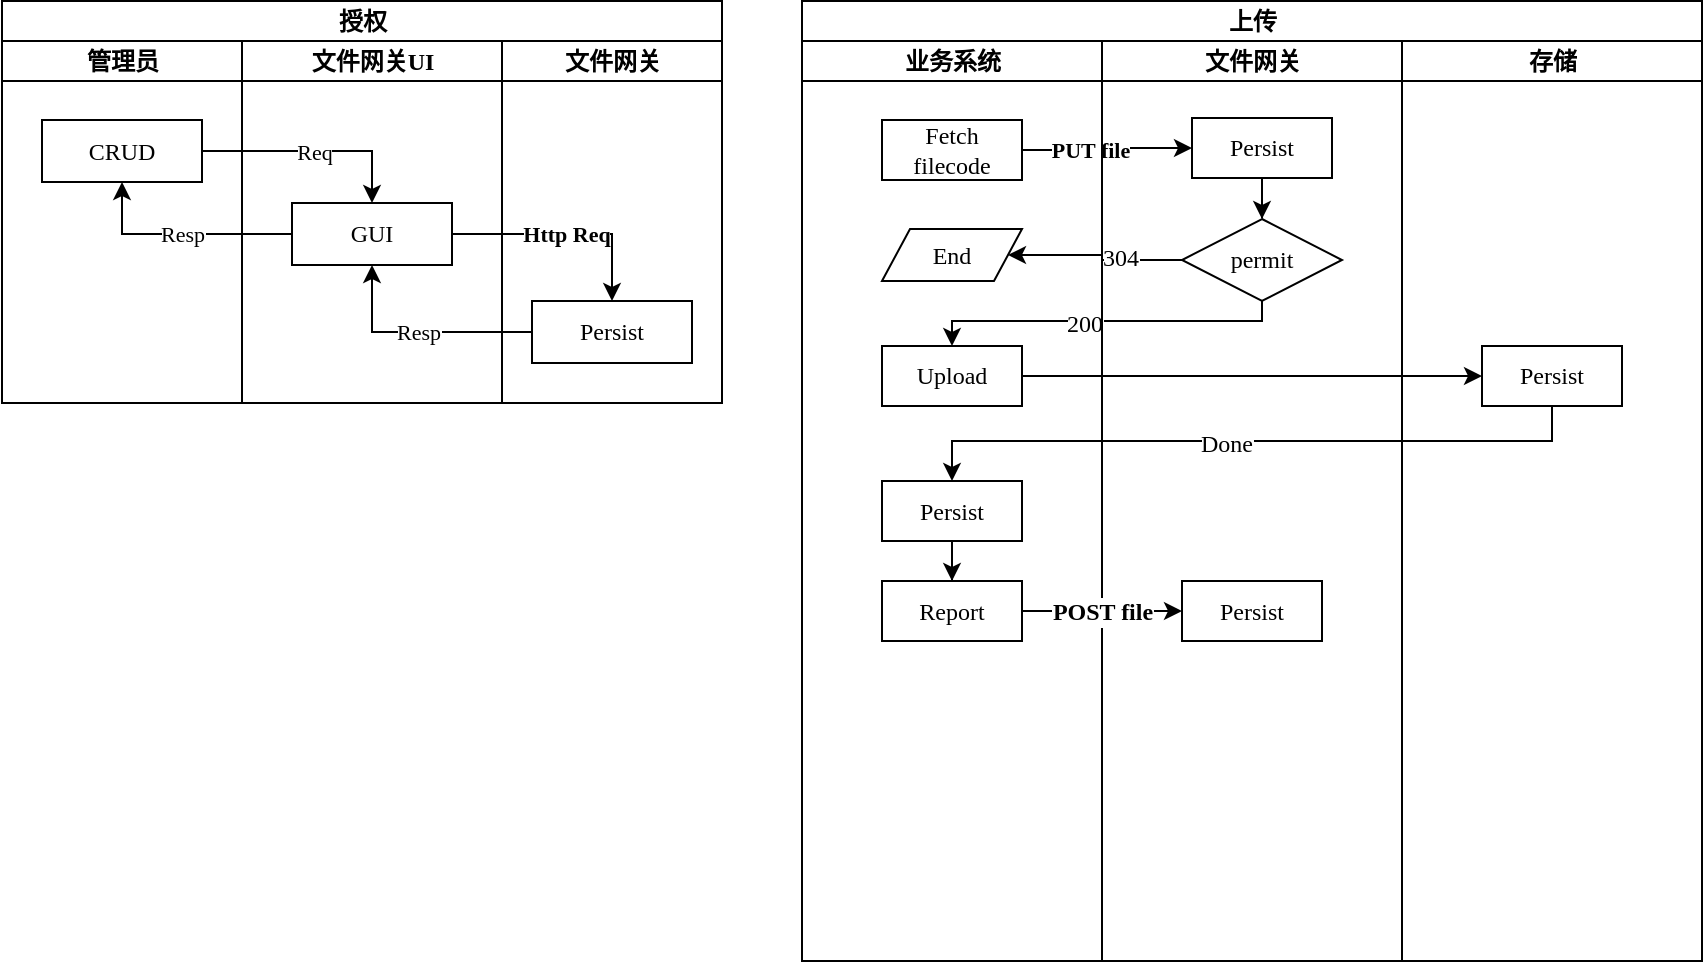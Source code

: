 <mxfile version="10.8.7" type="github"><diagram id="0jSTrixQ_6dw6H2w5kwn" name="第 1 页"><mxGraphModel dx="1788" dy="1701" grid="1" gridSize="10" guides="1" tooltips="1" connect="1" arrows="1" fold="1" page="1" pageScale="1" pageWidth="827" pageHeight="1169" math="0" shadow="0"><root><mxCell id="0"/><mxCell id="1" parent="0"/><mxCell id="T3XiFYMUW9kOPj78n2qc-5" value="上传" style="swimlane;html=1;childLayout=stackLayout;resizeParent=1;resizeParentMax=0;startSize=20;fontFamily=Times New Roman;" parent="1" vertex="1"><mxGeometry x="120" y="-108.5" width="450" height="480" as="geometry"/></mxCell><mxCell id="T3XiFYMUW9kOPj78n2qc-6" value="业务系统" style="swimlane;html=1;startSize=20;fontFamily=Times New Roman;" parent="T3XiFYMUW9kOPj78n2qc-5" vertex="1"><mxGeometry y="20" width="150" height="460" as="geometry"/></mxCell><mxCell id="T3XiFYMUW9kOPj78n2qc-10" value="Fetch filecode" style="rounded=0;whiteSpace=wrap;html=1;fontFamily=Times New Roman;" parent="T3XiFYMUW9kOPj78n2qc-6" vertex="1"><mxGeometry x="40" y="39.5" width="70" height="30" as="geometry"/></mxCell><mxCell id="tSekcQTDTKY03K4hzvgR-8" value="End" style="shape=parallelogram;perimeter=parallelogramPerimeter;whiteSpace=wrap;html=1;fontFamily=Times New Roman;" vertex="1" parent="T3XiFYMUW9kOPj78n2qc-6"><mxGeometry x="40" y="94" width="70" height="26" as="geometry"/></mxCell><mxCell id="tSekcQTDTKY03K4hzvgR-11" value="Upload" style="rounded=0;whiteSpace=wrap;html=1;fontFamily=Times New Roman;" vertex="1" parent="T3XiFYMUW9kOPj78n2qc-6"><mxGeometry x="40" y="152.5" width="70" height="30" as="geometry"/></mxCell><mxCell id="tSekcQTDTKY03K4hzvgR-31" value="" style="edgeStyle=orthogonalEdgeStyle;rounded=0;comic=0;orthogonalLoop=1;jettySize=auto;html=1;fontFamily=Times New Roman;" edge="1" parent="T3XiFYMUW9kOPj78n2qc-6" source="tSekcQTDTKY03K4hzvgR-24" target="tSekcQTDTKY03K4hzvgR-30"><mxGeometry relative="1" as="geometry"/></mxCell><mxCell id="tSekcQTDTKY03K4hzvgR-24" value="Persist" style="rounded=0;whiteSpace=wrap;html=1;fontFamily=Times New Roman;" vertex="1" parent="T3XiFYMUW9kOPj78n2qc-6"><mxGeometry x="40" y="220" width="70" height="30" as="geometry"/></mxCell><mxCell id="tSekcQTDTKY03K4hzvgR-30" value="Report" style="rounded=0;whiteSpace=wrap;html=1;fontFamily=Times New Roman;" vertex="1" parent="T3XiFYMUW9kOPj78n2qc-6"><mxGeometry x="40" y="270" width="70" height="30" as="geometry"/></mxCell><mxCell id="tSekcQTDTKY03K4hzvgR-4" value="&lt;font&gt;&lt;b&gt;PUT file&lt;/b&gt;&lt;/font&gt;" style="edgeStyle=orthogonalEdgeStyle;rounded=0;comic=0;orthogonalLoop=1;jettySize=auto;html=1;fontFamily=Times New Roman;entryX=0;entryY=0.5;entryDx=0;entryDy=0;" edge="1" parent="T3XiFYMUW9kOPj78n2qc-5" source="T3XiFYMUW9kOPj78n2qc-10" target="tSekcQTDTKY03K4hzvgR-36"><mxGeometry x="-0.223" relative="1" as="geometry"><mxPoint x="170" y="109.5" as="targetPoint"/><mxPoint as="offset"/></mxGeometry></mxCell><mxCell id="tSekcQTDTKY03K4hzvgR-7" style="edgeStyle=orthogonalEdgeStyle;rounded=0;comic=0;orthogonalLoop=1;jettySize=auto;html=1;fontFamily=Times New Roman;" edge="1" parent="T3XiFYMUW9kOPj78n2qc-5" source="tSekcQTDTKY03K4hzvgR-3" target="tSekcQTDTKY03K4hzvgR-8"><mxGeometry relative="1" as="geometry"><mxPoint x="90" y="129.5" as="targetPoint"/></mxGeometry></mxCell><mxCell id="tSekcQTDTKY03K4hzvgR-9" value="&lt;div&gt;304&lt;/div&gt;" style="text;html=1;resizable=0;points=[];align=center;verticalAlign=middle;labelBackgroundColor=#ffffff;fontFamily=Times New Roman;" vertex="1" connectable="0" parent="tSekcQTDTKY03K4hzvgR-7"><mxGeometry x="-0.3" y="-1" relative="1" as="geometry"><mxPoint as="offset"/></mxGeometry></mxCell><mxCell id="tSekcQTDTKY03K4hzvgR-12" style="edgeStyle=orthogonalEdgeStyle;rounded=0;comic=0;orthogonalLoop=1;jettySize=auto;html=1;entryX=0.5;entryY=0;entryDx=0;entryDy=0;fontFamily=Times New Roman;" edge="1" parent="T3XiFYMUW9kOPj78n2qc-5" source="tSekcQTDTKY03K4hzvgR-3" target="tSekcQTDTKY03K4hzvgR-11"><mxGeometry relative="1" as="geometry"><Array as="points"><mxPoint x="230" y="160"/><mxPoint x="75" y="160"/></Array></mxGeometry></mxCell><mxCell id="tSekcQTDTKY03K4hzvgR-13" value="200" style="text;html=1;resizable=0;points=[];align=center;verticalAlign=middle;labelBackgroundColor=#ffffff;fontFamily=Times New Roman;" vertex="1" connectable="0" parent="tSekcQTDTKY03K4hzvgR-12"><mxGeometry x="0.114" y="1" relative="1" as="geometry"><mxPoint as="offset"/></mxGeometry></mxCell><mxCell id="tSekcQTDTKY03K4hzvgR-18" style="edgeStyle=orthogonalEdgeStyle;rounded=0;comic=0;orthogonalLoop=1;jettySize=auto;html=1;entryX=0;entryY=0.5;entryDx=0;entryDy=0;fontFamily=Times New Roman;" edge="1" parent="T3XiFYMUW9kOPj78n2qc-5" source="tSekcQTDTKY03K4hzvgR-11" target="tSekcQTDTKY03K4hzvgR-15"><mxGeometry relative="1" as="geometry"/></mxCell><mxCell id="T3XiFYMUW9kOPj78n2qc-7" value="文件网关" style="swimlane;html=1;startSize=20;fontFamily=Times New Roman;" parent="T3XiFYMUW9kOPj78n2qc-5" vertex="1"><mxGeometry x="150" y="20" width="150" height="460" as="geometry"/></mxCell><mxCell id="tSekcQTDTKY03K4hzvgR-3" value="&lt;font&gt;permit&lt;/font&gt;" style="rhombus;whiteSpace=wrap;html=1;fontFamily=Times New Roman;" vertex="1" parent="T3XiFYMUW9kOPj78n2qc-7"><mxGeometry x="40" y="89" width="80" height="41" as="geometry"/></mxCell><mxCell id="tSekcQTDTKY03K4hzvgR-22" value="Persist" style="rounded=0;whiteSpace=wrap;html=1;fontFamily=Times New Roman;" vertex="1" parent="T3XiFYMUW9kOPj78n2qc-7"><mxGeometry x="40" y="270" width="70" height="30" as="geometry"/></mxCell><mxCell id="tSekcQTDTKY03K4hzvgR-43" style="edgeStyle=orthogonalEdgeStyle;rounded=0;comic=0;orthogonalLoop=1;jettySize=auto;html=1;entryX=0.5;entryY=0;entryDx=0;entryDy=0;fontFamily=Times New Roman;" edge="1" parent="T3XiFYMUW9kOPj78n2qc-7" source="tSekcQTDTKY03K4hzvgR-36" target="tSekcQTDTKY03K4hzvgR-3"><mxGeometry relative="1" as="geometry"/></mxCell><mxCell id="tSekcQTDTKY03K4hzvgR-36" value="Persist" style="rounded=0;whiteSpace=wrap;html=1;fontFamily=Times New Roman;" vertex="1" parent="T3XiFYMUW9kOPj78n2qc-7"><mxGeometry x="45" y="38.5" width="70" height="30" as="geometry"/></mxCell><mxCell id="T3XiFYMUW9kOPj78n2qc-8" value="存储" style="swimlane;html=1;startSize=20;fontFamily=Times New Roman;" parent="T3XiFYMUW9kOPj78n2qc-5" vertex="1"><mxGeometry x="300" y="20" width="150" height="460" as="geometry"/></mxCell><mxCell id="tSekcQTDTKY03K4hzvgR-15" value="Persist" style="rounded=0;whiteSpace=wrap;html=1;fontFamily=Times New Roman;" vertex="1" parent="T3XiFYMUW9kOPj78n2qc-8"><mxGeometry x="40" y="152.5" width="70" height="30" as="geometry"/></mxCell><mxCell id="tSekcQTDTKY03K4hzvgR-26" style="edgeStyle=orthogonalEdgeStyle;rounded=0;comic=0;orthogonalLoop=1;jettySize=auto;html=1;entryX=0.5;entryY=0;entryDx=0;entryDy=0;fontFamily=Times New Roman;" edge="1" parent="T3XiFYMUW9kOPj78n2qc-5" source="tSekcQTDTKY03K4hzvgR-15" target="tSekcQTDTKY03K4hzvgR-24"><mxGeometry relative="1" as="geometry"><Array as="points"><mxPoint x="375" y="220"/><mxPoint x="75" y="220"/></Array></mxGeometry></mxCell><mxCell id="tSekcQTDTKY03K4hzvgR-27" value="&lt;div&gt;Done&lt;/div&gt;" style="text;html=1;resizable=0;points=[];align=center;verticalAlign=middle;labelBackgroundColor=#ffffff;fontFamily=Times New Roman;" vertex="1" connectable="0" parent="tSekcQTDTKY03K4hzvgR-26"><mxGeometry x="0.071" y="1" relative="1" as="geometry"><mxPoint as="offset"/></mxGeometry></mxCell><mxCell id="tSekcQTDTKY03K4hzvgR-34" style="edgeStyle=orthogonalEdgeStyle;rounded=0;comic=0;orthogonalLoop=1;jettySize=auto;html=1;entryX=0;entryY=0.5;entryDx=0;entryDy=0;fontFamily=Times New Roman;" edge="1" parent="T3XiFYMUW9kOPj78n2qc-5" source="tSekcQTDTKY03K4hzvgR-30" target="tSekcQTDTKY03K4hzvgR-22"><mxGeometry relative="1" as="geometry"/></mxCell><mxCell id="tSekcQTDTKY03K4hzvgR-35" value="POST file" style="text;html=1;resizable=0;points=[];align=center;verticalAlign=middle;labelBackgroundColor=#ffffff;fontStyle=1;fontFamily=Times New Roman;" vertex="1" connectable="0" parent="tSekcQTDTKY03K4hzvgR-34"><mxGeometry x="-0.329" relative="1" as="geometry"><mxPoint x="13" y="0.5" as="offset"/></mxGeometry></mxCell><mxCell id="T3XiFYMUW9kOPj78n2qc-14" value="授权" style="swimlane;html=1;childLayout=stackLayout;resizeParent=1;resizeParentMax=0;startSize=20;fontFamily=Times New Roman;" parent="1" vertex="1"><mxGeometry x="-280" y="-108.5" width="360" height="201" as="geometry"/></mxCell><mxCell id="T3XiFYMUW9kOPj78n2qc-15" value="管理员" style="swimlane;html=1;startSize=20;fontFamily=Times New Roman;" parent="T3XiFYMUW9kOPj78n2qc-14" vertex="1"><mxGeometry y="20" width="120" height="181" as="geometry"/></mxCell><mxCell id="T3XiFYMUW9kOPj78n2qc-18" value="&lt;div&gt;CRUD&lt;/div&gt;" style="rounded=0;whiteSpace=wrap;html=1;fontFamily=Times New Roman;" parent="T3XiFYMUW9kOPj78n2qc-15" vertex="1"><mxGeometry x="20" y="39.5" width="80" height="31" as="geometry"/></mxCell><mxCell id="T3XiFYMUW9kOPj78n2qc-16" value="文件网关UI" style="swimlane;html=1;startSize=20;fontFamily=Times New Roman;" parent="T3XiFYMUW9kOPj78n2qc-14" vertex="1"><mxGeometry x="120" y="20" width="130" height="181" as="geometry"/></mxCell><mxCell id="T3XiFYMUW9kOPj78n2qc-21" value="GUI" style="rounded=0;whiteSpace=wrap;html=1;fontFamily=Times New Roman;" parent="T3XiFYMUW9kOPj78n2qc-16" vertex="1"><mxGeometry x="25" y="81" width="80" height="31" as="geometry"/></mxCell><mxCell id="T3XiFYMUW9kOPj78n2qc-17" value="文件网关" style="swimlane;html=1;startSize=20;fontFamily=Times New Roman;" parent="T3XiFYMUW9kOPj78n2qc-14" vertex="1"><mxGeometry x="250" y="20" width="110" height="181" as="geometry"/></mxCell><mxCell id="T3XiFYMUW9kOPj78n2qc-23" value="Persist" style="rounded=0;whiteSpace=wrap;html=1;fontFamily=Times New Roman;" parent="T3XiFYMUW9kOPj78n2qc-17" vertex="1"><mxGeometry x="15" y="130" width="80" height="31" as="geometry"/></mxCell><mxCell id="T3XiFYMUW9kOPj78n2qc-22" value="Req" style="edgeStyle=orthogonalEdgeStyle;rounded=0;comic=0;orthogonalLoop=1;jettySize=auto;html=1;fontFamily=Times New Roman;" parent="T3XiFYMUW9kOPj78n2qc-14" source="T3XiFYMUW9kOPj78n2qc-18" target="T3XiFYMUW9kOPj78n2qc-21" edge="1"><mxGeometry relative="1" as="geometry"><Array as="points"><mxPoint x="185" y="75"/></Array></mxGeometry></mxCell><mxCell id="T3XiFYMUW9kOPj78n2qc-24" value="&lt;font&gt;&lt;b&gt;Http Req&lt;/b&gt;&lt;/font&gt;" style="edgeStyle=orthogonalEdgeStyle;rounded=0;comic=0;orthogonalLoop=1;jettySize=auto;html=1;entryX=0.5;entryY=0;entryDx=0;entryDy=0;fontFamily=Times New Roman;" parent="T3XiFYMUW9kOPj78n2qc-14" source="T3XiFYMUW9kOPj78n2qc-21" target="T3XiFYMUW9kOPj78n2qc-23" edge="1"><mxGeometry relative="1" as="geometry"><mxPoint x="260" y="116.5" as="targetPoint"/></mxGeometry></mxCell><mxCell id="T3XiFYMUW9kOPj78n2qc-25" value="Resp" style="edgeStyle=orthogonalEdgeStyle;rounded=0;comic=0;orthogonalLoop=1;jettySize=auto;html=1;entryX=0.5;entryY=1;entryDx=0;entryDy=0;fontFamily=Times New Roman;" parent="T3XiFYMUW9kOPj78n2qc-14" source="T3XiFYMUW9kOPj78n2qc-23" target="T3XiFYMUW9kOPj78n2qc-21" edge="1"><mxGeometry relative="1" as="geometry"/></mxCell><mxCell id="T3XiFYMUW9kOPj78n2qc-26" value="Resp" style="edgeStyle=orthogonalEdgeStyle;rounded=0;comic=0;orthogonalLoop=1;jettySize=auto;html=1;entryX=0.5;entryY=1;entryDx=0;entryDy=0;fontFamily=Times New Roman;" parent="T3XiFYMUW9kOPj78n2qc-14" source="T3XiFYMUW9kOPj78n2qc-21" target="T3XiFYMUW9kOPj78n2qc-18" edge="1"><mxGeometry relative="1" as="geometry"/></mxCell></root></mxGraphModel></diagram></mxfile>